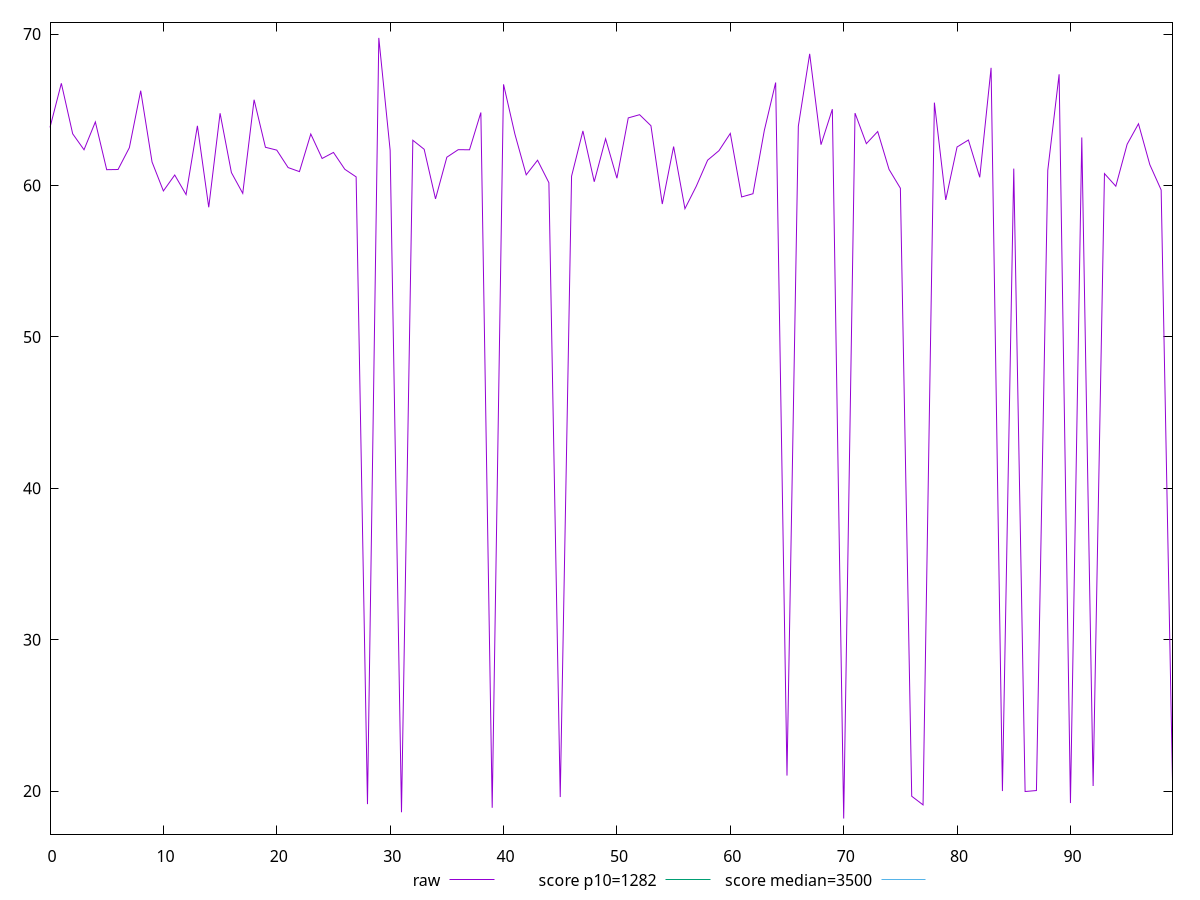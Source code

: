 reset

$raw <<EOF
0 63.835999999999984
1 66.74799999999999
2 63.416
3 62.36
4 64.19999999999999
5 61.04399999999998
6 61.055999999999976
7 62.499999999999986
8 66.25999999999998
9 61.551999999999985
10 59.639999999999986
11 60.69199999999998
12 59.39999999999998
13 63.93999999999997
14 58.559999999999974
15 64.77199999999998
16 60.85199999999995
17 59.47999999999997
18 65.66399999999999
19 62.52399999999999
20 62.33599999999994
21 61.18399999999998
22 60.91599999999998
23 63.39999999999996
24 61.78399999999998
25 62.183999999999955
26 61.07199999999995
27 60.56799999999997
28 19.139999999999993
29 69.74799999999996
30 62.32000000000001
31 18.599999999999994
32 62.988
33 62.39199999999997
34 59.115999999999985
35 61.86799999999999
36 62.36399999999996
37 62.359999999999985
38 64.81999999999996
39 18.896
40 66.67999999999999
41 63.399999999999984
42 60.703999999999986
43 61.667999999999964
44 60.183999999999976
45 19.603999999999996
46 60.615999999999964
47 63.603999999999985
48 60.24799999999998
49 63.08399999999998
50 60.47999999999996
51 64.46399999999997
52 64.67599999999999
53 63.94799999999999
54 58.77599999999998
55 62.571999999999974
56 58.467999999999975
57 59.95199999999997
58 61.67199999999998
59 62.29999999999997
60 63.439999999999976
61 59.24399999999997
62 59.45599999999997
63 63.63599999999998
64 66.8
65 21.023999999999994
66 63.915999999999954
67 68.69599999999997
68 62.69599999999997
69 65.03999999999999
70 18.187999999999995
71 64.77999999999997
72 62.763999999999974
73 63.563999999999986
74 61.06399999999996
75 59.81999999999998
76 19.659999999999997
77 19.087999999999994
78 65.47199999999997
79 59.04799999999999
80 62.543999999999954
81 63.00399999999999
82 60.539999999999964
83 67.77199999999996
84 19.99999999999999
85 61.11599999999996
86 19.971999999999998
87 20.035999999999994
88 61.00399999999998
89 67.34399999999997
90 19.207999999999995
91 63.17199999999998
92 20.336
93 60.78399999999996
94 59.95199999999997
95 62.72399999999996
96 64.07599999999998
97 61.375999999999976
98 59.70399999999998
99 20.651999999999994
EOF

set key outside below
set xrange [0:99]
set yrange [17.156799999999997:70.77919999999996]
set trange [17.156799999999997:70.77919999999996]
set terminal svg size 640, 500 enhanced background rgb 'white'
set output "reports/report_00032_2021-02-25T10-28-15.087Z/bootup-time/samples/card/raw/values.svg"

plot $raw title "raw" with line, \
     1282 title "score p10=1282", \
     3500 title "score median=3500"

reset
